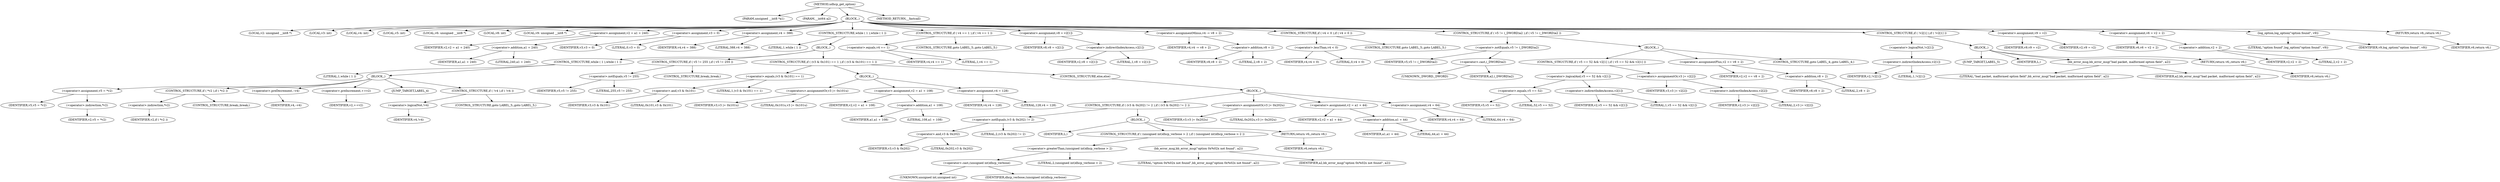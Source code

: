 digraph udhcp_get_option {  
"1000108" [label = "(METHOD,udhcp_get_option)" ]
"1000109" [label = "(PARAM,unsigned __int8 *a1)" ]
"1000110" [label = "(PARAM,__int64 a2)" ]
"1000111" [label = "(BLOCK,,)" ]
"1000112" [label = "(LOCAL,v2: unsigned __int8 *)" ]
"1000113" [label = "(LOCAL,v3: int)" ]
"1000114" [label = "(LOCAL,v4: int)" ]
"1000115" [label = "(LOCAL,v5: int)" ]
"1000116" [label = "(LOCAL,v6: unsigned __int8 *)" ]
"1000117" [label = "(LOCAL,v8: int)" ]
"1000118" [label = "(LOCAL,v9: unsigned __int8 *)" ]
"1000119" [label = "(<operator>.assignment,v2 = a1 + 240)" ]
"1000120" [label = "(IDENTIFIER,v2,v2 = a1 + 240)" ]
"1000121" [label = "(<operator>.addition,a1 + 240)" ]
"1000122" [label = "(IDENTIFIER,a1,a1 + 240)" ]
"1000123" [label = "(LITERAL,240,a1 + 240)" ]
"1000124" [label = "(<operator>.assignment,v3 = 0)" ]
"1000125" [label = "(IDENTIFIER,v3,v3 = 0)" ]
"1000126" [label = "(LITERAL,0,v3 = 0)" ]
"1000127" [label = "(<operator>.assignment,v4 = 388)" ]
"1000128" [label = "(IDENTIFIER,v4,v4 = 388)" ]
"1000129" [label = "(LITERAL,388,v4 = 388)" ]
"1000130" [label = "(CONTROL_STRUCTURE,while ( 1 ),while ( 1 ))" ]
"1000131" [label = "(LITERAL,1,while ( 1 ))" ]
"1000132" [label = "(BLOCK,,)" ]
"1000133" [label = "(CONTROL_STRUCTURE,while ( 1 ),while ( 1 ))" ]
"1000134" [label = "(LITERAL,1,while ( 1 ))" ]
"1000135" [label = "(BLOCK,,)" ]
"1000136" [label = "(<operator>.assignment,v5 = *v2)" ]
"1000137" [label = "(IDENTIFIER,v5,v5 = *v2)" ]
"1000138" [label = "(<operator>.indirection,*v2)" ]
"1000139" [label = "(IDENTIFIER,v2,v5 = *v2)" ]
"1000140" [label = "(CONTROL_STRUCTURE,if ( *v2 ),if ( *v2 ))" ]
"1000141" [label = "(<operator>.indirection,*v2)" ]
"1000142" [label = "(IDENTIFIER,v2,if ( *v2 ))" ]
"1000143" [label = "(CONTROL_STRUCTURE,break;,break;)" ]
"1000144" [label = "(<operator>.preDecrement,--v4)" ]
"1000145" [label = "(IDENTIFIER,v4,--v4)" ]
"1000146" [label = "(<operator>.preIncrement,++v2)" ]
"1000147" [label = "(IDENTIFIER,v2,++v2)" ]
"1000148" [label = "(JUMP_TARGET,LABEL_4)" ]
"1000149" [label = "(CONTROL_STRUCTURE,if ( !v4 ),if ( !v4 ))" ]
"1000150" [label = "(<operator>.logicalNot,!v4)" ]
"1000151" [label = "(IDENTIFIER,v4,!v4)" ]
"1000152" [label = "(CONTROL_STRUCTURE,goto LABEL_5;,goto LABEL_5;)" ]
"1000153" [label = "(CONTROL_STRUCTURE,if ( v5 != 255 ),if ( v5 != 255 ))" ]
"1000154" [label = "(<operator>.notEquals,v5 != 255)" ]
"1000155" [label = "(IDENTIFIER,v5,v5 != 255)" ]
"1000156" [label = "(LITERAL,255,v5 != 255)" ]
"1000157" [label = "(CONTROL_STRUCTURE,break;,break;)" ]
"1000158" [label = "(CONTROL_STRUCTURE,if ( (v3 & 0x101) == 1 ),if ( (v3 & 0x101) == 1 ))" ]
"1000159" [label = "(<operator>.equals,(v3 & 0x101) == 1)" ]
"1000160" [label = "(<operator>.and,v3 & 0x101)" ]
"1000161" [label = "(IDENTIFIER,v3,v3 & 0x101)" ]
"1000162" [label = "(LITERAL,0x101,v3 & 0x101)" ]
"1000163" [label = "(LITERAL,1,(v3 & 0x101) == 1)" ]
"1000164" [label = "(BLOCK,,)" ]
"1000165" [label = "(<operators>.assignmentOr,v3 |= 0x101u)" ]
"1000166" [label = "(IDENTIFIER,v3,v3 |= 0x101u)" ]
"1000167" [label = "(LITERAL,0x101u,v3 |= 0x101u)" ]
"1000168" [label = "(<operator>.assignment,v2 = a1 + 108)" ]
"1000169" [label = "(IDENTIFIER,v2,v2 = a1 + 108)" ]
"1000170" [label = "(<operator>.addition,a1 + 108)" ]
"1000171" [label = "(IDENTIFIER,a1,a1 + 108)" ]
"1000172" [label = "(LITERAL,108,a1 + 108)" ]
"1000173" [label = "(<operator>.assignment,v4 = 128)" ]
"1000174" [label = "(IDENTIFIER,v4,v4 = 128)" ]
"1000175" [label = "(LITERAL,128,v4 = 128)" ]
"1000176" [label = "(CONTROL_STRUCTURE,else,else)" ]
"1000177" [label = "(BLOCK,,)" ]
"1000178" [label = "(CONTROL_STRUCTURE,if ( (v3 & 0x202) != 2 ),if ( (v3 & 0x202) != 2 ))" ]
"1000179" [label = "(<operator>.notEquals,(v3 & 0x202) != 2)" ]
"1000180" [label = "(<operator>.and,v3 & 0x202)" ]
"1000181" [label = "(IDENTIFIER,v3,v3 & 0x202)" ]
"1000182" [label = "(LITERAL,0x202,v3 & 0x202)" ]
"1000183" [label = "(LITERAL,2,(v3 & 0x202) != 2)" ]
"1000184" [label = "(BLOCK,,)" ]
"1000185" [label = "(IDENTIFIER,L,)" ]
"1000186" [label = "(CONTROL_STRUCTURE,if ( (unsigned int)dhcp_verbose > 2 ),if ( (unsigned int)dhcp_verbose > 2 ))" ]
"1000187" [label = "(<operator>.greaterThan,(unsigned int)dhcp_verbose > 2)" ]
"1000188" [label = "(<operator>.cast,(unsigned int)dhcp_verbose)" ]
"1000189" [label = "(UNKNOWN,unsigned int,unsigned int)" ]
"1000190" [label = "(IDENTIFIER,dhcp_verbose,(unsigned int)dhcp_verbose)" ]
"1000191" [label = "(LITERAL,2,(unsigned int)dhcp_verbose > 2)" ]
"1000192" [label = "(bb_error_msg,bb_error_msg(\"option 0x%02x not found\", a2))" ]
"1000193" [label = "(LITERAL,\"option 0x%02x not found\",bb_error_msg(\"option 0x%02x not found\", a2))" ]
"1000194" [label = "(IDENTIFIER,a2,bb_error_msg(\"option 0x%02x not found\", a2))" ]
"1000195" [label = "(RETURN,return v6;,return v6;)" ]
"1000196" [label = "(IDENTIFIER,v6,return v6;)" ]
"1000197" [label = "(<operators>.assignmentOr,v3 |= 0x202u)" ]
"1000198" [label = "(IDENTIFIER,v3,v3 |= 0x202u)" ]
"1000199" [label = "(LITERAL,0x202u,v3 |= 0x202u)" ]
"1000200" [label = "(<operator>.assignment,v2 = a1 + 44)" ]
"1000201" [label = "(IDENTIFIER,v2,v2 = a1 + 44)" ]
"1000202" [label = "(<operator>.addition,a1 + 44)" ]
"1000203" [label = "(IDENTIFIER,a1,a1 + 44)" ]
"1000204" [label = "(LITERAL,44,a1 + 44)" ]
"1000205" [label = "(<operator>.assignment,v4 = 64)" ]
"1000206" [label = "(IDENTIFIER,v4,v4 = 64)" ]
"1000207" [label = "(LITERAL,64,v4 = 64)" ]
"1000208" [label = "(CONTROL_STRUCTURE,if ( v4 == 1 ),if ( v4 == 1 ))" ]
"1000209" [label = "(<operator>.equals,v4 == 1)" ]
"1000210" [label = "(IDENTIFIER,v4,v4 == 1)" ]
"1000211" [label = "(LITERAL,1,v4 == 1)" ]
"1000212" [label = "(CONTROL_STRUCTURE,goto LABEL_5;,goto LABEL_5;)" ]
"1000213" [label = "(<operator>.assignment,v8 = v2[1])" ]
"1000214" [label = "(IDENTIFIER,v8,v8 = v2[1])" ]
"1000215" [label = "(<operator>.indirectIndexAccess,v2[1])" ]
"1000216" [label = "(IDENTIFIER,v2,v8 = v2[1])" ]
"1000217" [label = "(LITERAL,1,v8 = v2[1])" ]
"1000218" [label = "(<operator>.assignmentMinus,v4 -= v8 + 2)" ]
"1000219" [label = "(IDENTIFIER,v4,v4 -= v8 + 2)" ]
"1000220" [label = "(<operator>.addition,v8 + 2)" ]
"1000221" [label = "(IDENTIFIER,v8,v8 + 2)" ]
"1000222" [label = "(LITERAL,2,v8 + 2)" ]
"1000223" [label = "(CONTROL_STRUCTURE,if ( v4 < 0 ),if ( v4 < 0 ))" ]
"1000224" [label = "(<operator>.lessThan,v4 < 0)" ]
"1000225" [label = "(IDENTIFIER,v4,v4 < 0)" ]
"1000226" [label = "(LITERAL,0,v4 < 0)" ]
"1000227" [label = "(CONTROL_STRUCTURE,goto LABEL_5;,goto LABEL_5;)" ]
"1000228" [label = "(CONTROL_STRUCTURE,if ( v5 != (_DWORD)a2 ),if ( v5 != (_DWORD)a2 ))" ]
"1000229" [label = "(<operator>.notEquals,v5 != (_DWORD)a2)" ]
"1000230" [label = "(IDENTIFIER,v5,v5 != (_DWORD)a2)" ]
"1000231" [label = "(<operator>.cast,(_DWORD)a2)" ]
"1000232" [label = "(UNKNOWN,_DWORD,_DWORD)" ]
"1000233" [label = "(IDENTIFIER,a2,(_DWORD)a2)" ]
"1000234" [label = "(BLOCK,,)" ]
"1000235" [label = "(CONTROL_STRUCTURE,if ( v5 == 52 && v2[1] ),if ( v5 == 52 && v2[1] ))" ]
"1000236" [label = "(<operator>.logicalAnd,v5 == 52 && v2[1])" ]
"1000237" [label = "(<operator>.equals,v5 == 52)" ]
"1000238" [label = "(IDENTIFIER,v5,v5 == 52)" ]
"1000239" [label = "(LITERAL,52,v5 == 52)" ]
"1000240" [label = "(<operator>.indirectIndexAccess,v2[1])" ]
"1000241" [label = "(IDENTIFIER,v2,v5 == 52 && v2[1])" ]
"1000242" [label = "(LITERAL,1,v5 == 52 && v2[1])" ]
"1000243" [label = "(<operators>.assignmentOr,v3 |= v2[2])" ]
"1000244" [label = "(IDENTIFIER,v3,v3 |= v2[2])" ]
"1000245" [label = "(<operator>.indirectIndexAccess,v2[2])" ]
"1000246" [label = "(IDENTIFIER,v2,v3 |= v2[2])" ]
"1000247" [label = "(LITERAL,2,v3 |= v2[2])" ]
"1000248" [label = "(<operator>.assignmentPlus,v2 += v8 + 2)" ]
"1000249" [label = "(IDENTIFIER,v2,v2 += v8 + 2)" ]
"1000250" [label = "(<operator>.addition,v8 + 2)" ]
"1000251" [label = "(IDENTIFIER,v8,v8 + 2)" ]
"1000252" [label = "(LITERAL,2,v8 + 2)" ]
"1000253" [label = "(CONTROL_STRUCTURE,goto LABEL_4;,goto LABEL_4;)" ]
"1000254" [label = "(CONTROL_STRUCTURE,if ( !v2[1] ),if ( !v2[1] ))" ]
"1000255" [label = "(<operator>.logicalNot,!v2[1])" ]
"1000256" [label = "(<operator>.indirectIndexAccess,v2[1])" ]
"1000257" [label = "(IDENTIFIER,v2,!v2[1])" ]
"1000258" [label = "(LITERAL,1,!v2[1])" ]
"1000259" [label = "(BLOCK,,)" ]
"1000260" [label = "(JUMP_TARGET,LABEL_5)" ]
"1000261" [label = "(IDENTIFIER,L,)" ]
"1000262" [label = "(bb_error_msg,bb_error_msg(\"bad packet, malformed option field\", a2))" ]
"1000263" [label = "(LITERAL,\"bad packet, malformed option field\",bb_error_msg(\"bad packet, malformed option field\", a2))" ]
"1000264" [label = "(IDENTIFIER,a2,bb_error_msg(\"bad packet, malformed option field\", a2))" ]
"1000265" [label = "(RETURN,return v6;,return v6;)" ]
"1000266" [label = "(IDENTIFIER,v6,return v6;)" ]
"1000267" [label = "(<operator>.assignment,v9 = v2)" ]
"1000268" [label = "(IDENTIFIER,v9,v9 = v2)" ]
"1000269" [label = "(IDENTIFIER,v2,v9 = v2)" ]
"1000270" [label = "(<operator>.assignment,v6 = v2 + 2)" ]
"1000271" [label = "(IDENTIFIER,v6,v6 = v2 + 2)" ]
"1000272" [label = "(<operator>.addition,v2 + 2)" ]
"1000273" [label = "(IDENTIFIER,v2,v2 + 2)" ]
"1000274" [label = "(LITERAL,2,v2 + 2)" ]
"1000275" [label = "(log_option,log_option(\"option found\", v9))" ]
"1000276" [label = "(LITERAL,\"option found\",log_option(\"option found\", v9))" ]
"1000277" [label = "(IDENTIFIER,v9,log_option(\"option found\", v9))" ]
"1000278" [label = "(RETURN,return v6;,return v6;)" ]
"1000279" [label = "(IDENTIFIER,v6,return v6;)" ]
"1000280" [label = "(METHOD_RETURN,__fastcall)" ]
  "1000108" -> "1000109" 
  "1000108" -> "1000110" 
  "1000108" -> "1000111" 
  "1000108" -> "1000280" 
  "1000111" -> "1000112" 
  "1000111" -> "1000113" 
  "1000111" -> "1000114" 
  "1000111" -> "1000115" 
  "1000111" -> "1000116" 
  "1000111" -> "1000117" 
  "1000111" -> "1000118" 
  "1000111" -> "1000119" 
  "1000111" -> "1000124" 
  "1000111" -> "1000127" 
  "1000111" -> "1000130" 
  "1000111" -> "1000208" 
  "1000111" -> "1000213" 
  "1000111" -> "1000218" 
  "1000111" -> "1000223" 
  "1000111" -> "1000228" 
  "1000111" -> "1000254" 
  "1000111" -> "1000267" 
  "1000111" -> "1000270" 
  "1000111" -> "1000275" 
  "1000111" -> "1000278" 
  "1000119" -> "1000120" 
  "1000119" -> "1000121" 
  "1000121" -> "1000122" 
  "1000121" -> "1000123" 
  "1000124" -> "1000125" 
  "1000124" -> "1000126" 
  "1000127" -> "1000128" 
  "1000127" -> "1000129" 
  "1000130" -> "1000131" 
  "1000130" -> "1000132" 
  "1000132" -> "1000133" 
  "1000132" -> "1000153" 
  "1000132" -> "1000158" 
  "1000133" -> "1000134" 
  "1000133" -> "1000135" 
  "1000135" -> "1000136" 
  "1000135" -> "1000140" 
  "1000135" -> "1000144" 
  "1000135" -> "1000146" 
  "1000135" -> "1000148" 
  "1000135" -> "1000149" 
  "1000136" -> "1000137" 
  "1000136" -> "1000138" 
  "1000138" -> "1000139" 
  "1000140" -> "1000141" 
  "1000140" -> "1000143" 
  "1000141" -> "1000142" 
  "1000144" -> "1000145" 
  "1000146" -> "1000147" 
  "1000149" -> "1000150" 
  "1000149" -> "1000152" 
  "1000150" -> "1000151" 
  "1000153" -> "1000154" 
  "1000153" -> "1000157" 
  "1000154" -> "1000155" 
  "1000154" -> "1000156" 
  "1000158" -> "1000159" 
  "1000158" -> "1000164" 
  "1000158" -> "1000176" 
  "1000159" -> "1000160" 
  "1000159" -> "1000163" 
  "1000160" -> "1000161" 
  "1000160" -> "1000162" 
  "1000164" -> "1000165" 
  "1000164" -> "1000168" 
  "1000164" -> "1000173" 
  "1000165" -> "1000166" 
  "1000165" -> "1000167" 
  "1000168" -> "1000169" 
  "1000168" -> "1000170" 
  "1000170" -> "1000171" 
  "1000170" -> "1000172" 
  "1000173" -> "1000174" 
  "1000173" -> "1000175" 
  "1000176" -> "1000177" 
  "1000177" -> "1000178" 
  "1000177" -> "1000197" 
  "1000177" -> "1000200" 
  "1000177" -> "1000205" 
  "1000178" -> "1000179" 
  "1000178" -> "1000184" 
  "1000179" -> "1000180" 
  "1000179" -> "1000183" 
  "1000180" -> "1000181" 
  "1000180" -> "1000182" 
  "1000184" -> "1000185" 
  "1000184" -> "1000186" 
  "1000184" -> "1000195" 
  "1000186" -> "1000187" 
  "1000186" -> "1000192" 
  "1000187" -> "1000188" 
  "1000187" -> "1000191" 
  "1000188" -> "1000189" 
  "1000188" -> "1000190" 
  "1000192" -> "1000193" 
  "1000192" -> "1000194" 
  "1000195" -> "1000196" 
  "1000197" -> "1000198" 
  "1000197" -> "1000199" 
  "1000200" -> "1000201" 
  "1000200" -> "1000202" 
  "1000202" -> "1000203" 
  "1000202" -> "1000204" 
  "1000205" -> "1000206" 
  "1000205" -> "1000207" 
  "1000208" -> "1000209" 
  "1000208" -> "1000212" 
  "1000209" -> "1000210" 
  "1000209" -> "1000211" 
  "1000213" -> "1000214" 
  "1000213" -> "1000215" 
  "1000215" -> "1000216" 
  "1000215" -> "1000217" 
  "1000218" -> "1000219" 
  "1000218" -> "1000220" 
  "1000220" -> "1000221" 
  "1000220" -> "1000222" 
  "1000223" -> "1000224" 
  "1000223" -> "1000227" 
  "1000224" -> "1000225" 
  "1000224" -> "1000226" 
  "1000228" -> "1000229" 
  "1000228" -> "1000234" 
  "1000229" -> "1000230" 
  "1000229" -> "1000231" 
  "1000231" -> "1000232" 
  "1000231" -> "1000233" 
  "1000234" -> "1000235" 
  "1000234" -> "1000248" 
  "1000234" -> "1000253" 
  "1000235" -> "1000236" 
  "1000235" -> "1000243" 
  "1000236" -> "1000237" 
  "1000236" -> "1000240" 
  "1000237" -> "1000238" 
  "1000237" -> "1000239" 
  "1000240" -> "1000241" 
  "1000240" -> "1000242" 
  "1000243" -> "1000244" 
  "1000243" -> "1000245" 
  "1000245" -> "1000246" 
  "1000245" -> "1000247" 
  "1000248" -> "1000249" 
  "1000248" -> "1000250" 
  "1000250" -> "1000251" 
  "1000250" -> "1000252" 
  "1000254" -> "1000255" 
  "1000254" -> "1000259" 
  "1000255" -> "1000256" 
  "1000256" -> "1000257" 
  "1000256" -> "1000258" 
  "1000259" -> "1000260" 
  "1000259" -> "1000261" 
  "1000259" -> "1000262" 
  "1000259" -> "1000265" 
  "1000262" -> "1000263" 
  "1000262" -> "1000264" 
  "1000265" -> "1000266" 
  "1000267" -> "1000268" 
  "1000267" -> "1000269" 
  "1000270" -> "1000271" 
  "1000270" -> "1000272" 
  "1000272" -> "1000273" 
  "1000272" -> "1000274" 
  "1000275" -> "1000276" 
  "1000275" -> "1000277" 
  "1000278" -> "1000279" 
}
